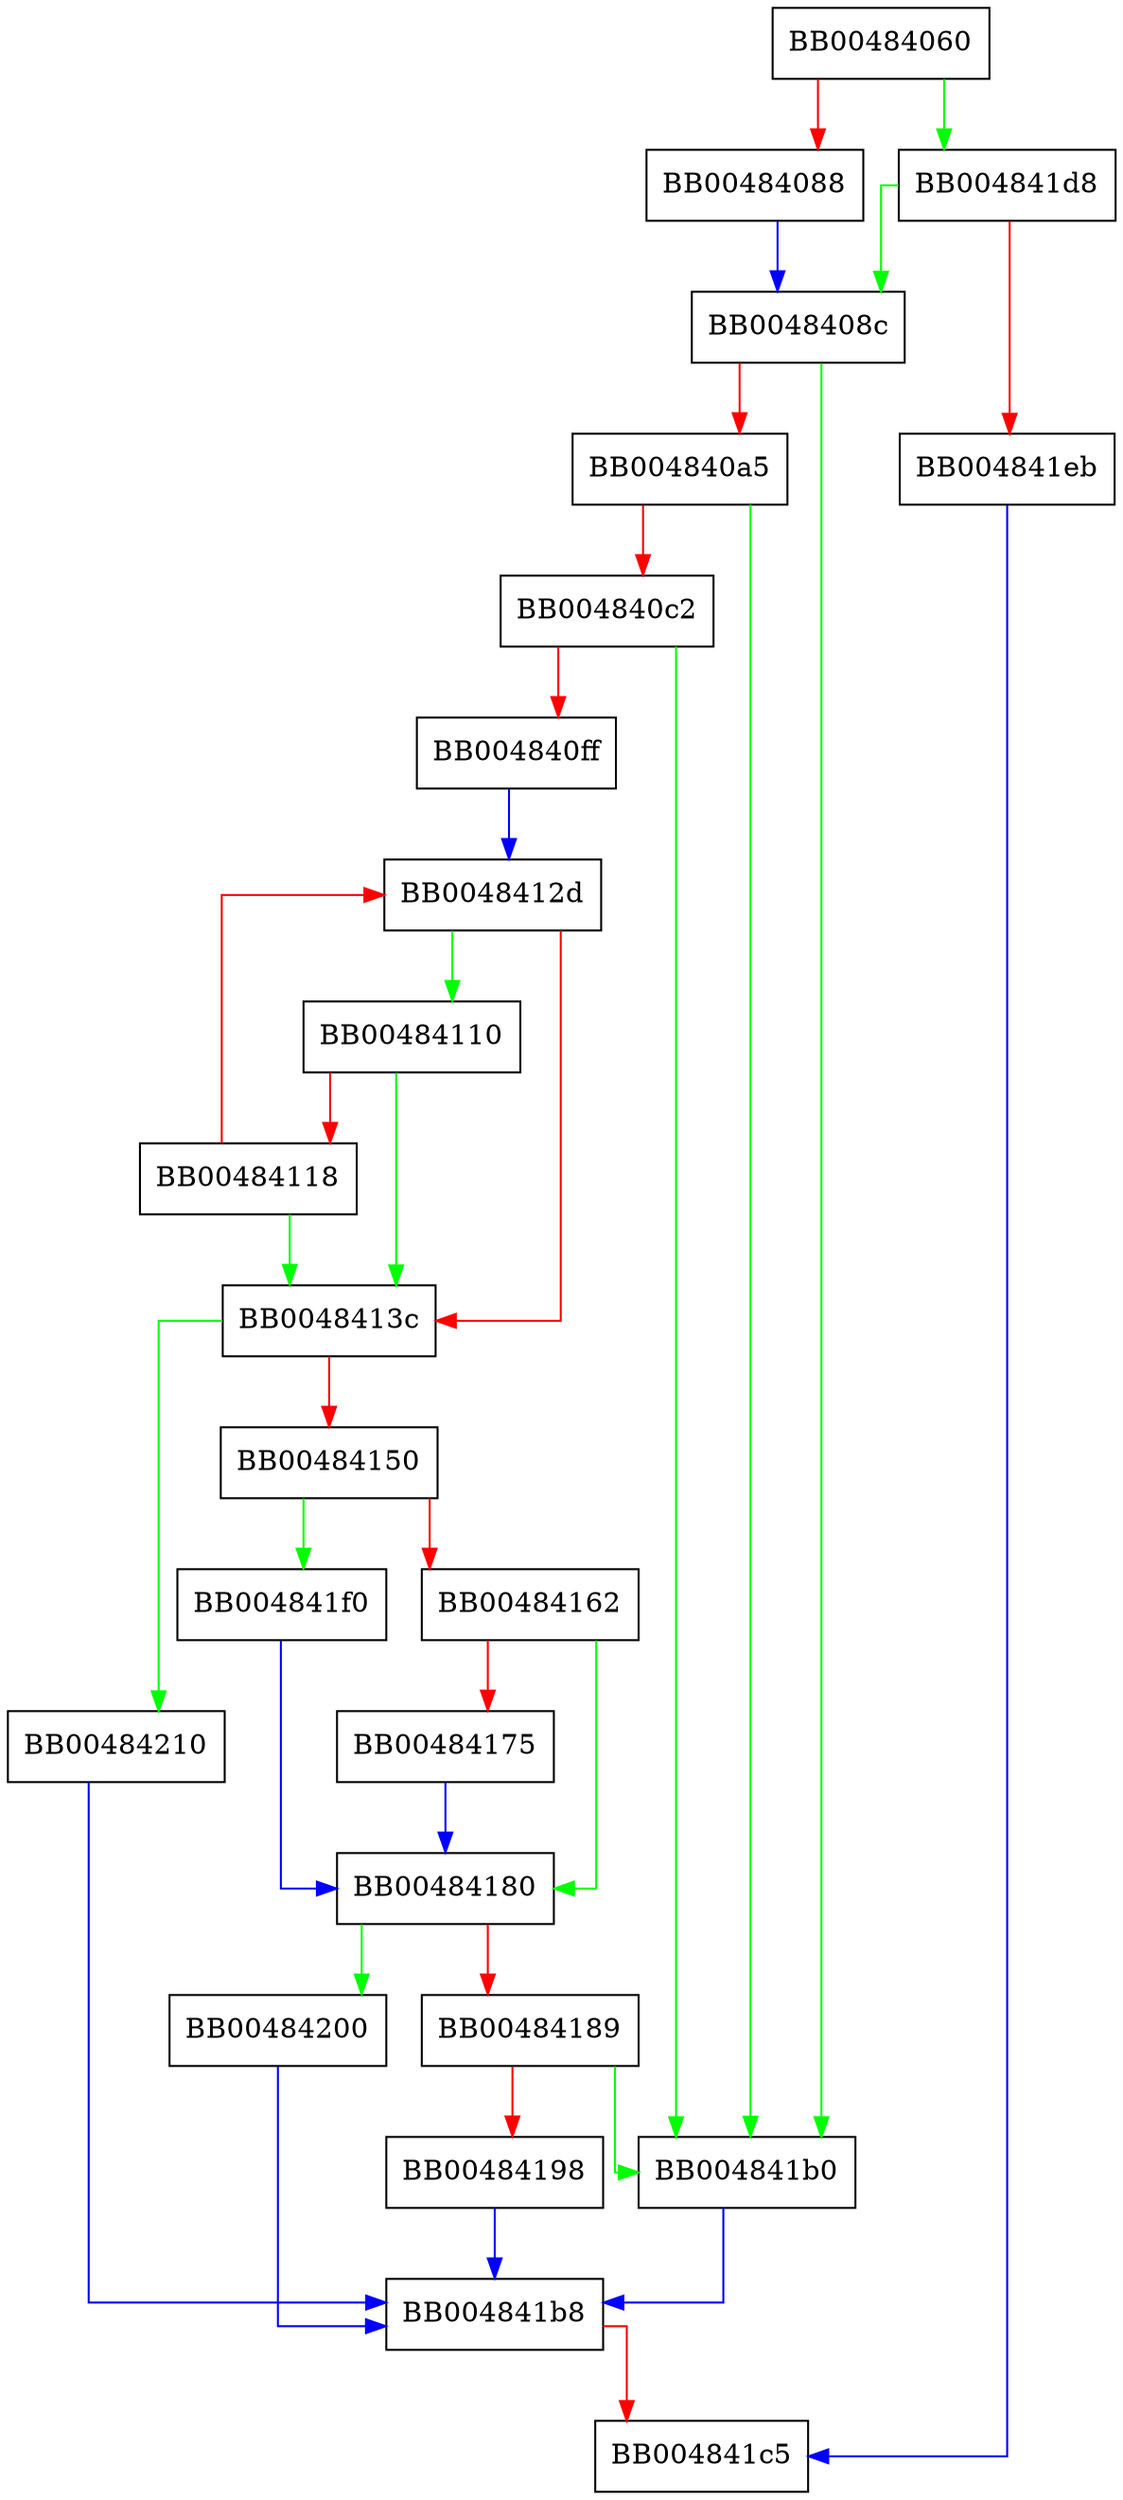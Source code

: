 digraph cmd_DHParameters {
  node [shape="box"];
  graph [splines=ortho];
  BB00484060 -> BB004841d8 [color="green"];
  BB00484060 -> BB00484088 [color="red"];
  BB00484088 -> BB0048408c [color="blue"];
  BB0048408c -> BB004841b0 [color="green"];
  BB0048408c -> BB004840a5 [color="red"];
  BB004840a5 -> BB004841b0 [color="green"];
  BB004840a5 -> BB004840c2 [color="red"];
  BB004840c2 -> BB004841b0 [color="green"];
  BB004840c2 -> BB004840ff [color="red"];
  BB004840ff -> BB0048412d [color="blue"];
  BB00484110 -> BB0048413c [color="green"];
  BB00484110 -> BB00484118 [color="red"];
  BB00484118 -> BB0048413c [color="green"];
  BB00484118 -> BB0048412d [color="red"];
  BB0048412d -> BB00484110 [color="green"];
  BB0048412d -> BB0048413c [color="red"];
  BB0048413c -> BB00484210 [color="green"];
  BB0048413c -> BB00484150 [color="red"];
  BB00484150 -> BB004841f0 [color="green"];
  BB00484150 -> BB00484162 [color="red"];
  BB00484162 -> BB00484180 [color="green"];
  BB00484162 -> BB00484175 [color="red"];
  BB00484175 -> BB00484180 [color="blue"];
  BB00484180 -> BB00484200 [color="green"];
  BB00484180 -> BB00484189 [color="red"];
  BB00484189 -> BB004841b0 [color="green"];
  BB00484189 -> BB00484198 [color="red"];
  BB00484198 -> BB004841b8 [color="blue"];
  BB004841b0 -> BB004841b8 [color="blue"];
  BB004841b8 -> BB004841c5 [color="red"];
  BB004841d8 -> BB0048408c [color="green"];
  BB004841d8 -> BB004841eb [color="red"];
  BB004841eb -> BB004841c5 [color="blue"];
  BB004841f0 -> BB00484180 [color="blue"];
  BB00484200 -> BB004841b8 [color="blue"];
  BB00484210 -> BB004841b8 [color="blue"];
}